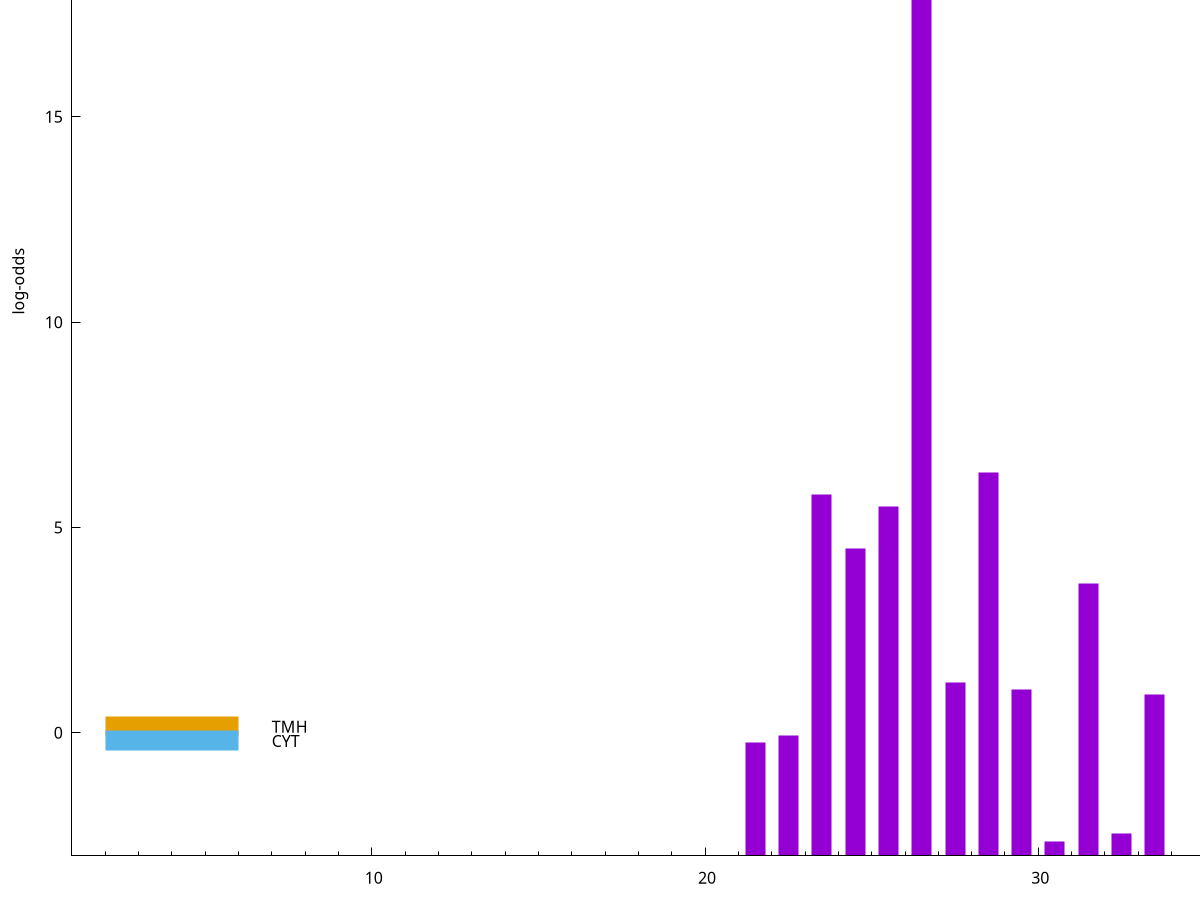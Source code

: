 set title "LipoP predictions for SRR5666526.gff"
set size 2., 1.4
set xrange [1:70] 
set mxtics 10
set yrange [-3:25]
set y2range [0:28]
set ylabel "log-odds"
set term postscript eps color solid "Helvetica" 30
set output "SRR5666526.gff19.eps"
set arrow from 2,20.7724 to 6,20.7724 nohead lt 1 lw 20
set label "SpI" at 7,20.7724
set arrow from 2,0.147599 to 6,0.147599 nohead lt 4 lw 20
set label "TMH" at 7,0.147599
set arrow from 2,-0.200913 to 6,-0.200913 nohead lt 3 lw 20
set label "CYT" at 7,-0.200913
set arrow from 2,20.7724 to 6,20.7724 nohead lt 1 lw 20
set label "SpI" at 7,20.7724
# NOTE: The scores below are the log-odds scores with the threshold
# NOTE: subtracted (a hack to make gnuplot make the histogram all
# NOTE: look nice).
plot "-" axes x1y2 title "" with impulses lt 1 lw 20
26.500000 23.772200
28.500000 9.330620
23.500000 8.794060
25.500000 8.513690
24.500000 7.487740
31.500000 6.639130
27.500000 4.230030
29.500000 4.051590
33.500000 3.938462
22.500000 2.940998
21.500000 2.759282
32.500000 0.540000
30.500000 0.348900
e
exit
